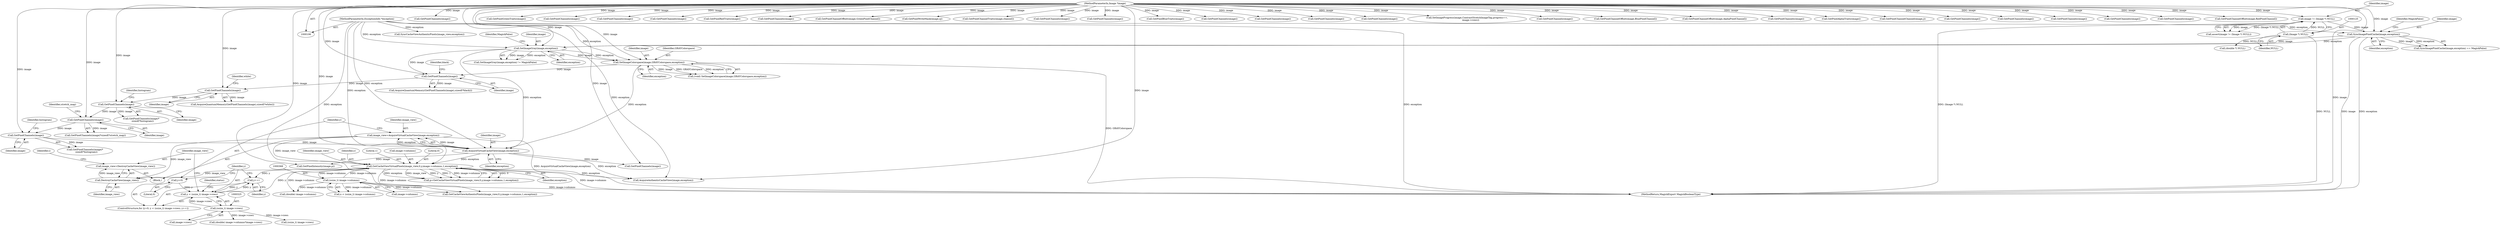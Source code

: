 digraph "0_ImageMagick_1cc6f0ccc92c20c7cab6c4a7335daf29c91f0d8e@pointer" {
"1000422" [label="(Call,image_view=DestroyCacheView(image_view))"];
"1000424" [label="(Call,DestroyCacheView(image_view))"];
"1000341" [label="(Call,GetCacheViewVirtualPixels(image_view,0,y,image->columns,1,exception))"];
"1000313" [label="(Call,image_view=AcquireVirtualCacheView(image,exception))"];
"1000315" [label="(Call,AcquireVirtualCacheView(image,exception))"];
"1000308" [label="(Call,GetPixelChannels(image))"];
"1000211" [label="(Call,GetPixelChannels(image))"];
"1000197" [label="(Call,GetPixelChannels(image))"];
"1000183" [label="(Call,GetPixelChannels(image))"];
"1000173" [label="(Call,GetPixelChannels(image))"];
"1000158" [label="(Call,SetImageGray(image,exception))"];
"1000150" [label="(Call,SyncImagePixelCache(image,exception))"];
"1000122" [label="(Call,image != (Image *) NULL)"];
"1000107" [label="(MethodParameterIn,Image *image)"];
"1000124" [label="(Call,(Image *) NULL)"];
"1000110" [label="(MethodParameterIn,ExceptionInfo *exception)"];
"1000164" [label="(Call,SetImageColorspace(image,GRAYColorspace,exception))"];
"1000322" [label="(Call,y < (ssize_t) image->rows)"];
"1000329" [label="(Call,y++)"];
"1000319" [label="(Call,y=0)"];
"1000324" [label="(Call,(ssize_t) image->rows)"];
"1000367" [label="(Call,(ssize_t) image->columns)"];
"1000786" [label="(Call,GetPixelChannels(image))"];
"1000124" [label="(Call,(Image *) NULL)"];
"1000177" [label="(Identifier,black)"];
"1000727" [label="(Call,GetPixelGreenTraits(image))"];
"1000420" [label="(Call,GetPixelChannels(image))"];
"1000367" [label="(Call,(ssize_t) image->columns)"];
"1000166" [label="(Identifier,GRAYColorspace)"];
"1000552" [label="(Call,GetPixelChannels(image))"];
"1000187" [label="(Identifier,white)"];
"1000369" [label="(Call,image->columns)"];
"1000183" [label="(Call,GetPixelChannels(image))"];
"1000510" [label="(Call,GetPixelChannels(image))"];
"1000690" [label="(Call,GetPixelRedTraits(image))"];
"1000201" [label="(Identifier,histogram)"];
"1000428" [label="(Identifier,i)"];
"1000473" [label="(Call,GetPixelChannels(image))"];
"1000519" [label="(Call,(double) image->columns)"];
"1000312" [label="(Identifier,histogram)"];
"1000434" [label="(Call,GetPixelChannels(image))"];
"1000869" [label="(Call,GetCacheViewAuthenticPixels(image_view,0,y,image->columns,1,exception))"];
"1000308" [label="(Call,GetPixelChannels(image))"];
"1000172" [label="(Call,AcquireQuantumMemory(GetPixelChannels(image),sizeof(*black)))"];
"1000322" [label="(Call,y < (ssize_t) image->rows)"];
"1000316" [label="(Identifier,image)"];
"1000339" [label="(Call,p=GetCacheViewVirtualPixels(image_view,0,y,image->columns,1,exception))"];
"1000423" [label="(Identifier,image_view)"];
"1000165" [label="(Identifier,image)"];
"1000173" [label="(Call,GetPixelChannels(image))"];
"1000330" [label="(Identifier,y)"];
"1000734" [label="(Call,GetPixelChannelOffset(image,GreenPixelChannel))"];
"1000906" [label="(Call,GetPixelWriteMask(image,q))"];
"1000336" [label="(Identifier,status)"];
"1000329" [label="(Call,y++)"];
"1000938" [label="(Call,GetPixelChannelTraits(image,channel))"];
"1000324" [label="(Call,(ssize_t) image->rows)"];
"1000123" [label="(Identifier,image)"];
"1000152" [label="(Identifier,exception)"];
"1000424" [label="(Call,DestroyCacheView(image_view))"];
"1000565" [label="(Call,GetPixelChannels(image))"];
"1000212" [label="(Identifier,image)"];
"1000159" [label="(Identifier,image)"];
"1000198" [label="(Identifier,image)"];
"1000975" [label="(Call,GetPixelChannels(image))"];
"1000162" [label="(Call,(void) SetImageColorspace(image,GRAYColorspace,exception))"];
"1000157" [label="(Call,SetImageGray(image,exception) != MagickFalse)"];
"1000341" [label="(Call,GetCacheViewVirtualPixels(image_view,0,y,image->columns,1,exception))"];
"1000345" [label="(Call,image->columns)"];
"1000107" [label="(MethodParameterIn,Image *image)"];
"1000764" [label="(Call,GetPixelBlueTraits(image))"];
"1000323" [label="(Identifier,y)"];
"1000326" [label="(Call,image->rows)"];
"1000843" [label="(Call,AcquireAuthenticCacheView(image,exception))"];
"1000153" [label="(Identifier,MagickFalse)"];
"1000412" [label="(Call,GetPixelChannels(image))"];
"1001037" [label="(MethodReturn,MagickExport MagickBooleanType)"];
"1000151" [label="(Identifier,image)"];
"1000161" [label="(Identifier,MagickFalse)"];
"1000626" [label="(Call,GetPixelChannels(image))"];
"1000823" [label="(Call,GetPixelChannels(image))"];
"1000184" [label="(Identifier,image)"];
"1000309" [label="(Identifier,image)"];
"1000966" [label="(Call,GetPixelChannels(image))"];
"1000343" [label="(Literal,0)"];
"1000342" [label="(Identifier,image_view)"];
"1000314" [label="(Identifier,image_view)"];
"1000979" [label="(Call,SyncCacheViewAuthenticPixels(image_view,exception))"];
"1000998" [label="(Call,SetImageProgress(image,ContrastStretchImageTag,progress++,\n          image->rows))"];
"1000647" [label="(Call,GetPixelChannels(image))"];
"1000110" [label="(MethodParameterIn,ExceptionInfo *exception)"];
"1000315" [label="(Call,AcquireVirtualCacheView(image,exception))"];
"1000344" [label="(Identifier,y)"];
"1000211" [label="(Call,GetPixelChannels(image))"];
"1000771" [label="(Call,GetPixelChannelOffset(image,BluePixelChannel))"];
"1000197" [label="(Call,GetPixelChannels(image))"];
"1000126" [label="(Identifier,NULL)"];
"1000318" [label="(ControlStructure,for (y=0; y < (ssize_t) image->rows; y++))"];
"1000808" [label="(Call,GetPixelChannelOffset(image,AlphaPixelChannel))"];
"1000121" [label="(Call,assert(image != (Image *) NULL))"];
"1000158" [label="(Call,SetImageGray(image,exception))"];
"1000196" [label="(Call,GetPixelChannels(image)*\n    sizeof(*histogram))"];
"1000518" [label="(Call,(double) image->columns*image->rows)"];
"1000607" [label="(Call,GetPixelChannels(image))"];
"1000349" [label="(Identifier,exception)"];
"1000149" [label="(Call,SyncImagePixelCache(image,exception) == MagickFalse)"];
"1000365" [label="(Call,x < (ssize_t) image->columns)"];
"1000122" [label="(Call,image != (Image *) NULL)"];
"1000320" [label="(Identifier,y)"];
"1000378" [label="(Call,GetPixelIntensity(image,p))"];
"1000348" [label="(Literal,1)"];
"1000801" [label="(Call,GetPixelAlphaTraits(image))"];
"1000932" [label="(Call,GetPixelChannelChannel(image,j))"];
"1000321" [label="(Literal,0)"];
"1000220" [label="(Call,(double *) NULL)"];
"1000150" [label="(Call,SyncImagePixelCache(image,exception))"];
"1000313" [label="(Call,image_view=AcquireVirtualCacheView(image,exception))"];
"1000389" [label="(Call,GetPixelChannels(image))"];
"1000210" [label="(Call,GetPixelChannels(image)*sizeof(*stretch_map))"];
"1000924" [label="(Call,GetPixelChannels(image))"];
"1000712" [label="(Call,GetPixelChannels(image))"];
"1000164" [label="(Call,SetImageColorspace(image,GRAYColorspace,exception))"];
"1000182" [label="(Call,AcquireQuantumMemory(GetPixelChannels(image),sizeof(*white)))"];
"1000174" [label="(Identifier,image)"];
"1000852" [label="(Call,(ssize_t) image->rows)"];
"1000111" [label="(Block,)"];
"1000749" [label="(Call,GetPixelChannels(image))"];
"1000425" [label="(Identifier,image_view)"];
"1000215" [label="(Identifier,stretch_map)"];
"1000319" [label="(Call,y=0)"];
"1000913" [label="(Call,GetPixelChannels(image))"];
"1000317" [label="(Identifier,exception)"];
"1000422" [label="(Call,image_view=DestroyCacheView(image_view))"];
"1000307" [label="(Call,GetPixelChannels(image)*\n    sizeof(*histogram))"];
"1000160" [label="(Identifier,exception)"];
"1000167" [label="(Identifier,exception)"];
"1000697" [label="(Call,GetPixelChannelOffset(image,RedPixelChannel))"];
"1000422" -> "1000111"  [label="AST: "];
"1000422" -> "1000424"  [label="CFG: "];
"1000423" -> "1000422"  [label="AST: "];
"1000424" -> "1000422"  [label="AST: "];
"1000428" -> "1000422"  [label="CFG: "];
"1000424" -> "1000422"  [label="DDG: image_view"];
"1000424" -> "1000425"  [label="CFG: "];
"1000425" -> "1000424"  [label="AST: "];
"1000341" -> "1000424"  [label="DDG: image_view"];
"1000313" -> "1000424"  [label="DDG: image_view"];
"1000341" -> "1000339"  [label="AST: "];
"1000341" -> "1000349"  [label="CFG: "];
"1000342" -> "1000341"  [label="AST: "];
"1000343" -> "1000341"  [label="AST: "];
"1000344" -> "1000341"  [label="AST: "];
"1000345" -> "1000341"  [label="AST: "];
"1000348" -> "1000341"  [label="AST: "];
"1000349" -> "1000341"  [label="AST: "];
"1000339" -> "1000341"  [label="CFG: "];
"1000341" -> "1001037"  [label="DDG: image->columns"];
"1000341" -> "1000329"  [label="DDG: y"];
"1000341" -> "1000339"  [label="DDG: 0"];
"1000341" -> "1000339"  [label="DDG: exception"];
"1000341" -> "1000339"  [label="DDG: image_view"];
"1000341" -> "1000339"  [label="DDG: y"];
"1000341" -> "1000339"  [label="DDG: 1"];
"1000341" -> "1000339"  [label="DDG: image->columns"];
"1000313" -> "1000341"  [label="DDG: image_view"];
"1000322" -> "1000341"  [label="DDG: y"];
"1000367" -> "1000341"  [label="DDG: image->columns"];
"1000315" -> "1000341"  [label="DDG: exception"];
"1000110" -> "1000341"  [label="DDG: exception"];
"1000341" -> "1000367"  [label="DDG: image->columns"];
"1000341" -> "1000519"  [label="DDG: image->columns"];
"1000341" -> "1000843"  [label="DDG: exception"];
"1000341" -> "1000869"  [label="DDG: image->columns"];
"1000313" -> "1000111"  [label="AST: "];
"1000313" -> "1000315"  [label="CFG: "];
"1000314" -> "1000313"  [label="AST: "];
"1000315" -> "1000313"  [label="AST: "];
"1000320" -> "1000313"  [label="CFG: "];
"1000313" -> "1001037"  [label="DDG: AcquireVirtualCacheView(image,exception)"];
"1000315" -> "1000313"  [label="DDG: image"];
"1000315" -> "1000313"  [label="DDG: exception"];
"1000315" -> "1000317"  [label="CFG: "];
"1000316" -> "1000315"  [label="AST: "];
"1000317" -> "1000315"  [label="AST: "];
"1000308" -> "1000315"  [label="DDG: image"];
"1000107" -> "1000315"  [label="DDG: image"];
"1000158" -> "1000315"  [label="DDG: exception"];
"1000164" -> "1000315"  [label="DDG: exception"];
"1000110" -> "1000315"  [label="DDG: exception"];
"1000315" -> "1000378"  [label="DDG: image"];
"1000315" -> "1000434"  [label="DDG: image"];
"1000315" -> "1000843"  [label="DDG: exception"];
"1000308" -> "1000307"  [label="AST: "];
"1000308" -> "1000309"  [label="CFG: "];
"1000309" -> "1000308"  [label="AST: "];
"1000312" -> "1000308"  [label="CFG: "];
"1000308" -> "1000307"  [label="DDG: image"];
"1000211" -> "1000308"  [label="DDG: image"];
"1000107" -> "1000308"  [label="DDG: image"];
"1000211" -> "1000210"  [label="AST: "];
"1000211" -> "1000212"  [label="CFG: "];
"1000212" -> "1000211"  [label="AST: "];
"1000215" -> "1000211"  [label="CFG: "];
"1000211" -> "1000210"  [label="DDG: image"];
"1000197" -> "1000211"  [label="DDG: image"];
"1000107" -> "1000211"  [label="DDG: image"];
"1000197" -> "1000196"  [label="AST: "];
"1000197" -> "1000198"  [label="CFG: "];
"1000198" -> "1000197"  [label="AST: "];
"1000201" -> "1000197"  [label="CFG: "];
"1000197" -> "1000196"  [label="DDG: image"];
"1000183" -> "1000197"  [label="DDG: image"];
"1000107" -> "1000197"  [label="DDG: image"];
"1000183" -> "1000182"  [label="AST: "];
"1000183" -> "1000184"  [label="CFG: "];
"1000184" -> "1000183"  [label="AST: "];
"1000187" -> "1000183"  [label="CFG: "];
"1000183" -> "1000182"  [label="DDG: image"];
"1000173" -> "1000183"  [label="DDG: image"];
"1000107" -> "1000183"  [label="DDG: image"];
"1000173" -> "1000172"  [label="AST: "];
"1000173" -> "1000174"  [label="CFG: "];
"1000174" -> "1000173"  [label="AST: "];
"1000177" -> "1000173"  [label="CFG: "];
"1000173" -> "1000172"  [label="DDG: image"];
"1000158" -> "1000173"  [label="DDG: image"];
"1000164" -> "1000173"  [label="DDG: image"];
"1000107" -> "1000173"  [label="DDG: image"];
"1000158" -> "1000157"  [label="AST: "];
"1000158" -> "1000160"  [label="CFG: "];
"1000159" -> "1000158"  [label="AST: "];
"1000160" -> "1000158"  [label="AST: "];
"1000161" -> "1000158"  [label="CFG: "];
"1000158" -> "1000157"  [label="DDG: image"];
"1000158" -> "1000157"  [label="DDG: exception"];
"1000150" -> "1000158"  [label="DDG: image"];
"1000150" -> "1000158"  [label="DDG: exception"];
"1000107" -> "1000158"  [label="DDG: image"];
"1000110" -> "1000158"  [label="DDG: exception"];
"1000158" -> "1000164"  [label="DDG: image"];
"1000158" -> "1000164"  [label="DDG: exception"];
"1000150" -> "1000149"  [label="AST: "];
"1000150" -> "1000152"  [label="CFG: "];
"1000151" -> "1000150"  [label="AST: "];
"1000152" -> "1000150"  [label="AST: "];
"1000153" -> "1000150"  [label="CFG: "];
"1000150" -> "1001037"  [label="DDG: image"];
"1000150" -> "1001037"  [label="DDG: exception"];
"1000150" -> "1000149"  [label="DDG: image"];
"1000150" -> "1000149"  [label="DDG: exception"];
"1000122" -> "1000150"  [label="DDG: image"];
"1000107" -> "1000150"  [label="DDG: image"];
"1000110" -> "1000150"  [label="DDG: exception"];
"1000122" -> "1000121"  [label="AST: "];
"1000122" -> "1000124"  [label="CFG: "];
"1000123" -> "1000122"  [label="AST: "];
"1000124" -> "1000122"  [label="AST: "];
"1000121" -> "1000122"  [label="CFG: "];
"1000122" -> "1001037"  [label="DDG: (Image *) NULL"];
"1000122" -> "1000121"  [label="DDG: image"];
"1000122" -> "1000121"  [label="DDG: (Image *) NULL"];
"1000107" -> "1000122"  [label="DDG: image"];
"1000124" -> "1000122"  [label="DDG: NULL"];
"1000107" -> "1000106"  [label="AST: "];
"1000107" -> "1001037"  [label="DDG: image"];
"1000107" -> "1000164"  [label="DDG: image"];
"1000107" -> "1000378"  [label="DDG: image"];
"1000107" -> "1000389"  [label="DDG: image"];
"1000107" -> "1000412"  [label="DDG: image"];
"1000107" -> "1000420"  [label="DDG: image"];
"1000107" -> "1000434"  [label="DDG: image"];
"1000107" -> "1000473"  [label="DDG: image"];
"1000107" -> "1000510"  [label="DDG: image"];
"1000107" -> "1000552"  [label="DDG: image"];
"1000107" -> "1000565"  [label="DDG: image"];
"1000107" -> "1000607"  [label="DDG: image"];
"1000107" -> "1000626"  [label="DDG: image"];
"1000107" -> "1000647"  [label="DDG: image"];
"1000107" -> "1000690"  [label="DDG: image"];
"1000107" -> "1000697"  [label="DDG: image"];
"1000107" -> "1000712"  [label="DDG: image"];
"1000107" -> "1000727"  [label="DDG: image"];
"1000107" -> "1000734"  [label="DDG: image"];
"1000107" -> "1000749"  [label="DDG: image"];
"1000107" -> "1000764"  [label="DDG: image"];
"1000107" -> "1000771"  [label="DDG: image"];
"1000107" -> "1000786"  [label="DDG: image"];
"1000107" -> "1000801"  [label="DDG: image"];
"1000107" -> "1000808"  [label="DDG: image"];
"1000107" -> "1000823"  [label="DDG: image"];
"1000107" -> "1000843"  [label="DDG: image"];
"1000107" -> "1000906"  [label="DDG: image"];
"1000107" -> "1000913"  [label="DDG: image"];
"1000107" -> "1000924"  [label="DDG: image"];
"1000107" -> "1000932"  [label="DDG: image"];
"1000107" -> "1000938"  [label="DDG: image"];
"1000107" -> "1000966"  [label="DDG: image"];
"1000107" -> "1000975"  [label="DDG: image"];
"1000107" -> "1000998"  [label="DDG: image"];
"1000124" -> "1000126"  [label="CFG: "];
"1000125" -> "1000124"  [label="AST: "];
"1000126" -> "1000124"  [label="AST: "];
"1000124" -> "1001037"  [label="DDG: NULL"];
"1000124" -> "1000220"  [label="DDG: NULL"];
"1000110" -> "1000106"  [label="AST: "];
"1000110" -> "1001037"  [label="DDG: exception"];
"1000110" -> "1000164"  [label="DDG: exception"];
"1000110" -> "1000843"  [label="DDG: exception"];
"1000110" -> "1000869"  [label="DDG: exception"];
"1000110" -> "1000979"  [label="DDG: exception"];
"1000164" -> "1000162"  [label="AST: "];
"1000164" -> "1000167"  [label="CFG: "];
"1000165" -> "1000164"  [label="AST: "];
"1000166" -> "1000164"  [label="AST: "];
"1000167" -> "1000164"  [label="AST: "];
"1000162" -> "1000164"  [label="CFG: "];
"1000164" -> "1001037"  [label="DDG: GRAYColorspace"];
"1000164" -> "1000162"  [label="DDG: image"];
"1000164" -> "1000162"  [label="DDG: GRAYColorspace"];
"1000164" -> "1000162"  [label="DDG: exception"];
"1000322" -> "1000318"  [label="AST: "];
"1000322" -> "1000324"  [label="CFG: "];
"1000323" -> "1000322"  [label="AST: "];
"1000324" -> "1000322"  [label="AST: "];
"1000336" -> "1000322"  [label="CFG: "];
"1000423" -> "1000322"  [label="CFG: "];
"1000329" -> "1000322"  [label="DDG: y"];
"1000319" -> "1000322"  [label="DDG: y"];
"1000324" -> "1000322"  [label="DDG: image->rows"];
"1000322" -> "1000329"  [label="DDG: y"];
"1000329" -> "1000318"  [label="AST: "];
"1000329" -> "1000330"  [label="CFG: "];
"1000330" -> "1000329"  [label="AST: "];
"1000323" -> "1000329"  [label="CFG: "];
"1000319" -> "1000318"  [label="AST: "];
"1000319" -> "1000321"  [label="CFG: "];
"1000320" -> "1000319"  [label="AST: "];
"1000321" -> "1000319"  [label="AST: "];
"1000323" -> "1000319"  [label="CFG: "];
"1000324" -> "1000326"  [label="CFG: "];
"1000325" -> "1000324"  [label="AST: "];
"1000326" -> "1000324"  [label="AST: "];
"1000324" -> "1000518"  [label="DDG: image->rows"];
"1000324" -> "1000852"  [label="DDG: image->rows"];
"1000367" -> "1000365"  [label="AST: "];
"1000367" -> "1000369"  [label="CFG: "];
"1000368" -> "1000367"  [label="AST: "];
"1000369" -> "1000367"  [label="AST: "];
"1000365" -> "1000367"  [label="CFG: "];
"1000367" -> "1001037"  [label="DDG: image->columns"];
"1000367" -> "1000365"  [label="DDG: image->columns"];
"1000367" -> "1000519"  [label="DDG: image->columns"];
"1000367" -> "1000869"  [label="DDG: image->columns"];
}
